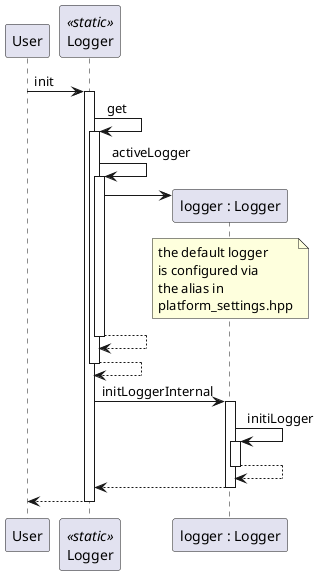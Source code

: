 @startuml

participant User
participant Logger << static >>
participant "logger : Logger" as loggerInstance

User -> Logger ++ : init

Logger -> Logger ++ : get
Logger -> Logger ++ : activeLogger
Logger -> loggerInstance **
note over loggerInstance
  the default logger
  is configured via
  the alias in
  platform_settings.hpp
end note
return
return

Logger -> loggerInstance ++ : initLoggerInternal
loggerInstance -> loggerInstance ++ : initiLogger
return
return

return

@enduml
